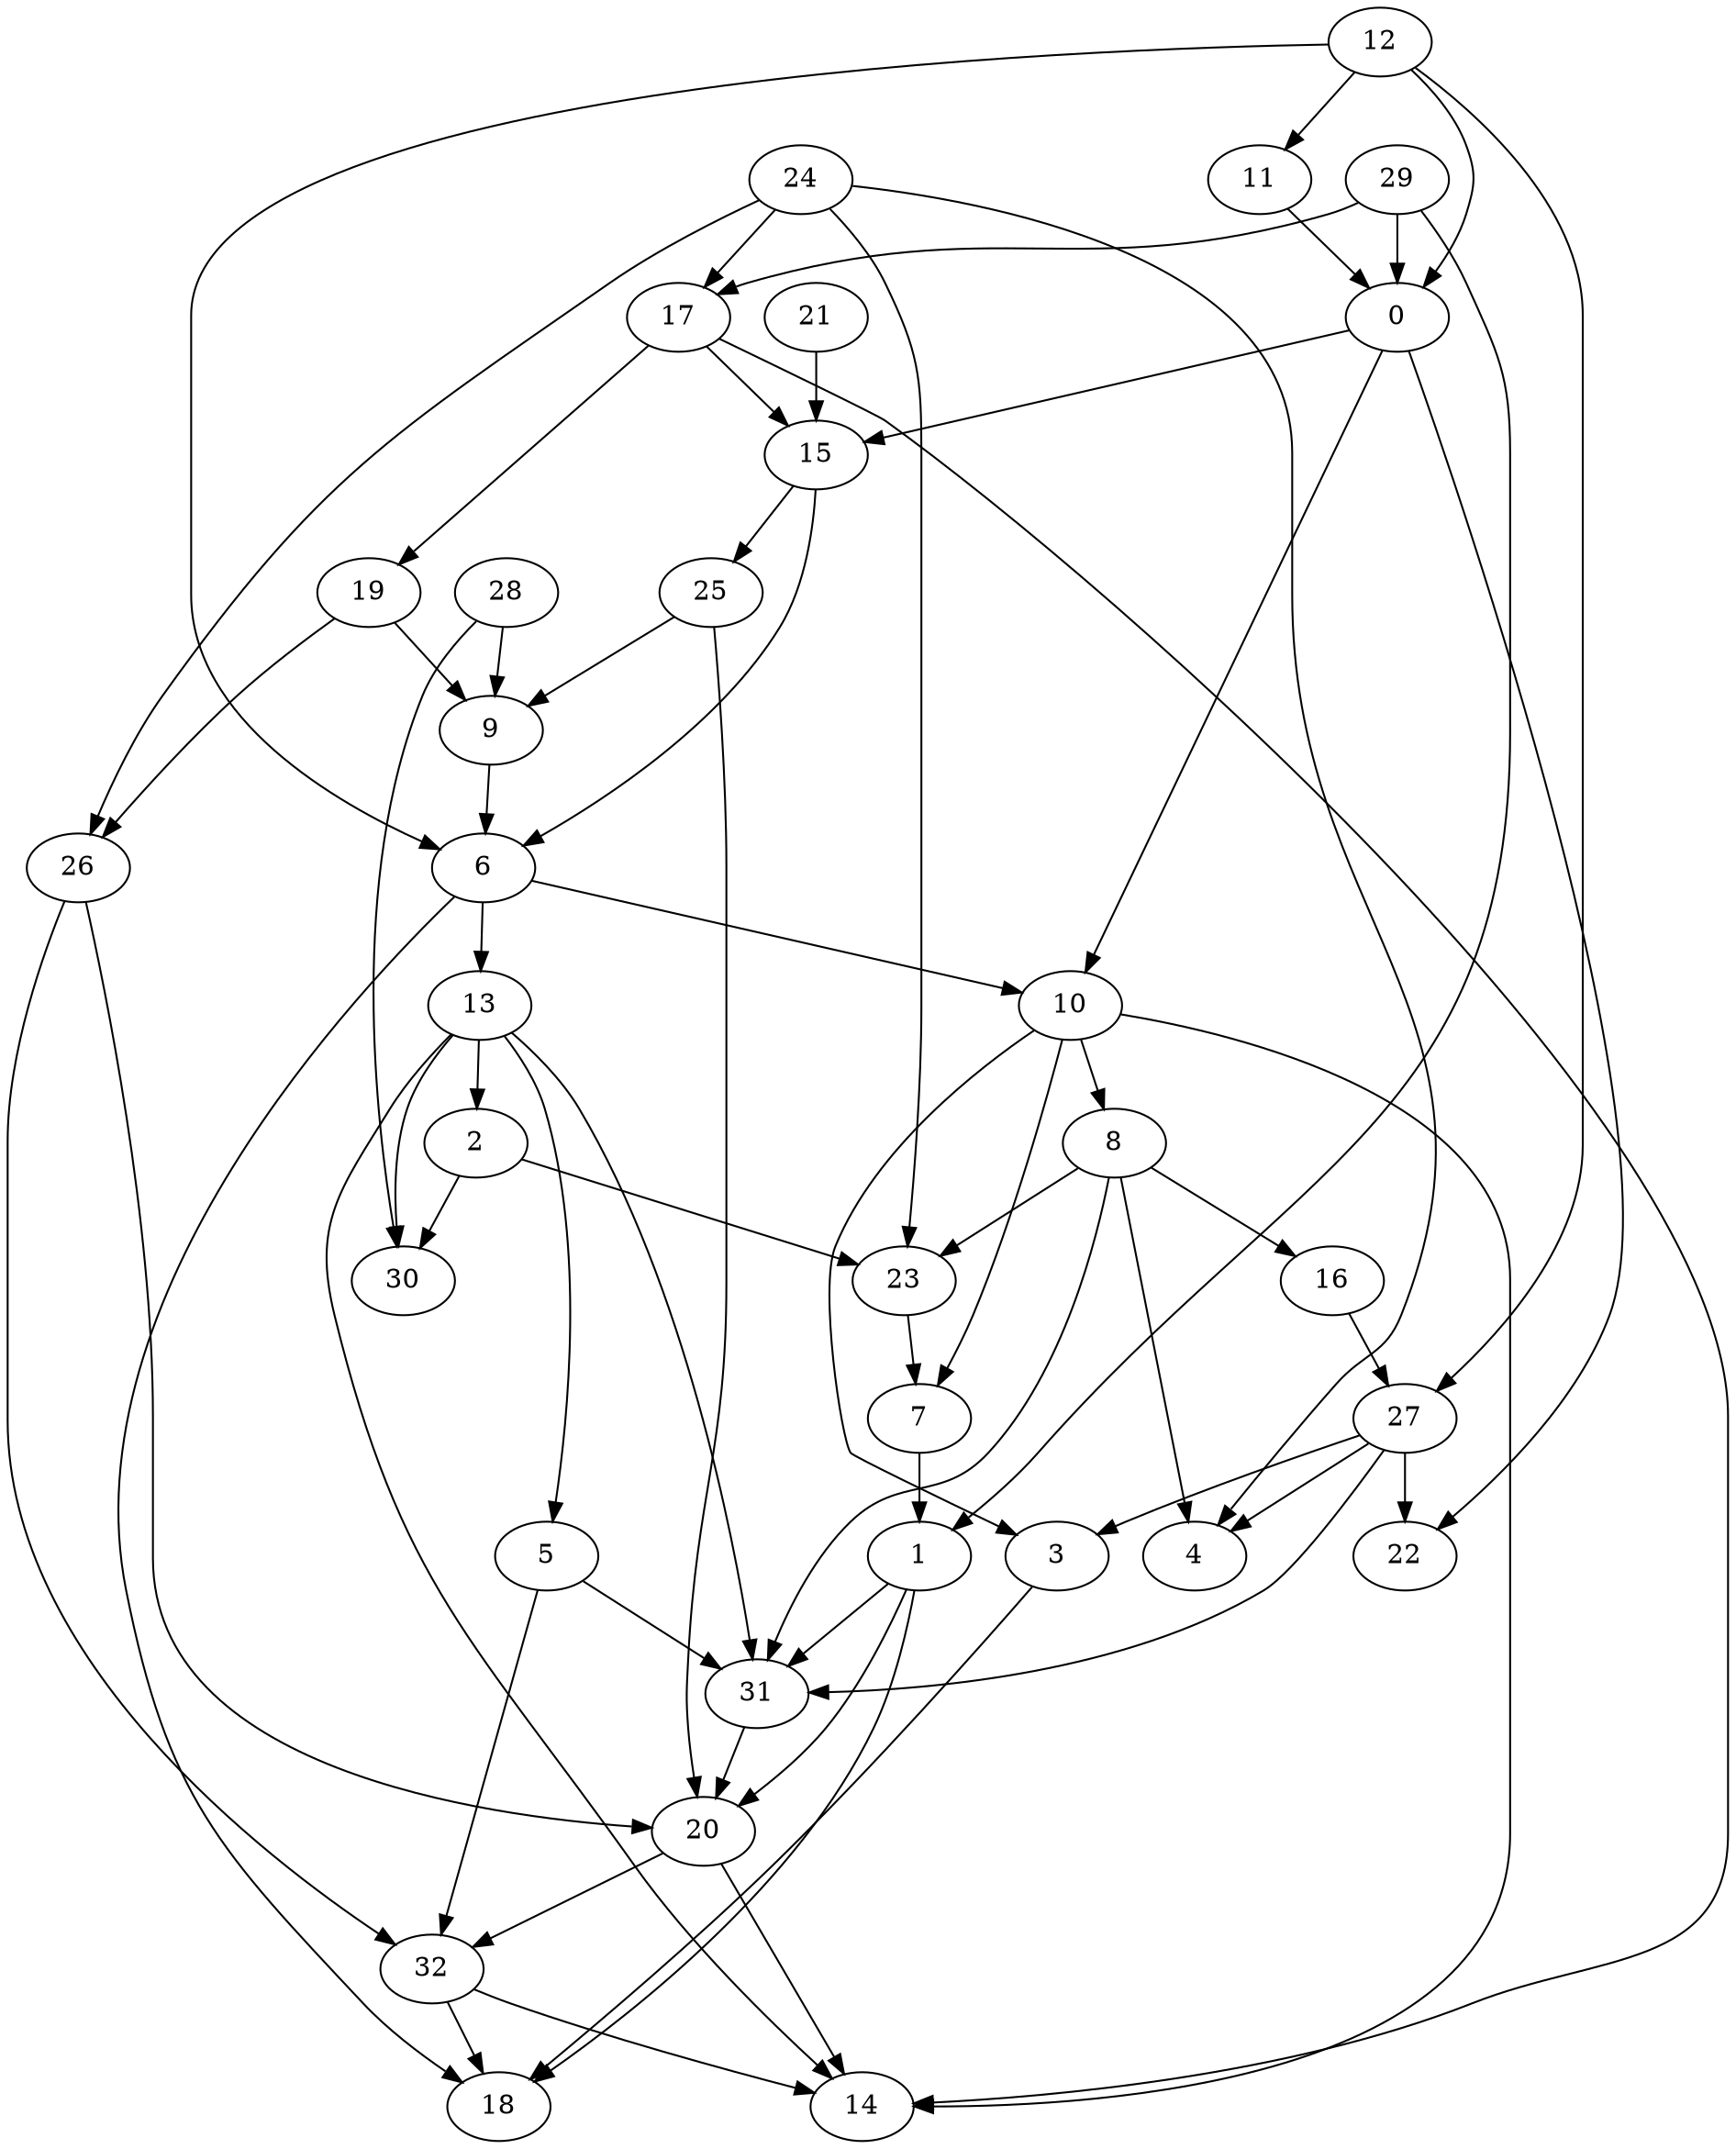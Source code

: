 strict digraph  {
	0	 [pos="1.31178415339,2.00128531624"];
	10	 [pos="1.01652367521,7.00319353682"];
	0 -> 10;
	15	 [pos="1.09641888822,3.00251538467"];
	0 -> 15;
	22	 [pos="1.73203588137,11.0083388752"];
	0 -> 22;
	1	 [pos="0.636835088529,11.0042530604"];
	18	 [pos="0.888280579213,15.0078026685"];
	1 -> 18;
	20	 [pos="0.753076831788,13.0050445285"];
	1 -> 20;
	31	 [pos="0.795279912617,12.0044457035"];
	1 -> 31;
	2	 [pos="0.126301971093,8.00344012988"];
	23	 [pos="0.837394911613,9.00382901049"];
	2 -> 23;
	30	 [pos="0.0019382650894,9.0133301093"];
	2 -> 30;
	3	 [pos="1.00302766961,11.0123876108"];
	3 -> 18;
	4	 [pos="1.21369407779,11.009332817"];
	5	 [pos="0.228078611556,11.0025714366"];
	5 -> 31;
	32	 [pos="0.75437156011,14.0054515933"];
	5 -> 32;
	6	 [pos="0.882732113301,6.00303555039"];
	6 -> 10;
	13	 [pos="0.475152101834,7.00320378973"];
	6 -> 13;
	6 -> 18;
	7	 [pos="0.747900640674,10.0041124718"];
	7 -> 1;
	8	 [pos="1.2094530667,8.00341141782"];
	8 -> 4;
	16	 [pos="1.87439810816,9.00468883734"];
	8 -> 16;
	8 -> 23;
	8 -> 31;
	9	 [pos="0.688058771244,5.0028895751"];
	9 -> 6;
	10 -> 3;
	10 -> 7;
	10 -> 8;
	14	 [pos="0.659371786649,15.0059921205"];
	10 -> 14;
	11	 [pos="1.51682337953,1.00103093267"];
	11 -> 0;
	12	 [pos="1.09663007015,0.0"];
	12 -> 0;
	12 -> 6;
	12 -> 11;
	27	 [pos="1.25483892045,10.0047002409"];
	12 -> 27;
	13 -> 2;
	13 -> 5;
	13 -> 14;
	13 -> 30;
	13 -> 31;
	15 -> 6;
	25	 [pos="1.23511951072,4.00269753815"];
	15 -> 25;
	16 -> 27;
	17	 [pos="0.505169319051,2.00229313105"];
	17 -> 14;
	17 -> 15;
	19	 [pos="0.58211046842,3.00526477795"];
	17 -> 19;
	19 -> 9;
	26	 [pos="0.744283740825,7.90723431055"];
	19 -> 26;
	20 -> 14;
	20 -> 32;
	21	 [pos="0.641547163464,1.99932309365"];
	21 -> 15;
	23 -> 7;
	24	 [pos="0.910939819,0.999262217257"];
	24 -> 4;
	24 -> 17;
	24 -> 23;
	24 -> 26;
	25 -> 9;
	25 -> 20;
	26 -> 20;
	26 -> 32;
	27 -> 3;
	27 -> 4;
	27 -> 22;
	27 -> 31;
	28	 [pos="0.0,3.9993875928"];
	28 -> 9;
	28 -> 30;
	29	 [pos="0.608811956056,0.996516814458"];
	29 -> 0;
	29 -> 1;
	29 -> 17;
	31 -> 20;
	32 -> 14;
	32 -> 18;
}
